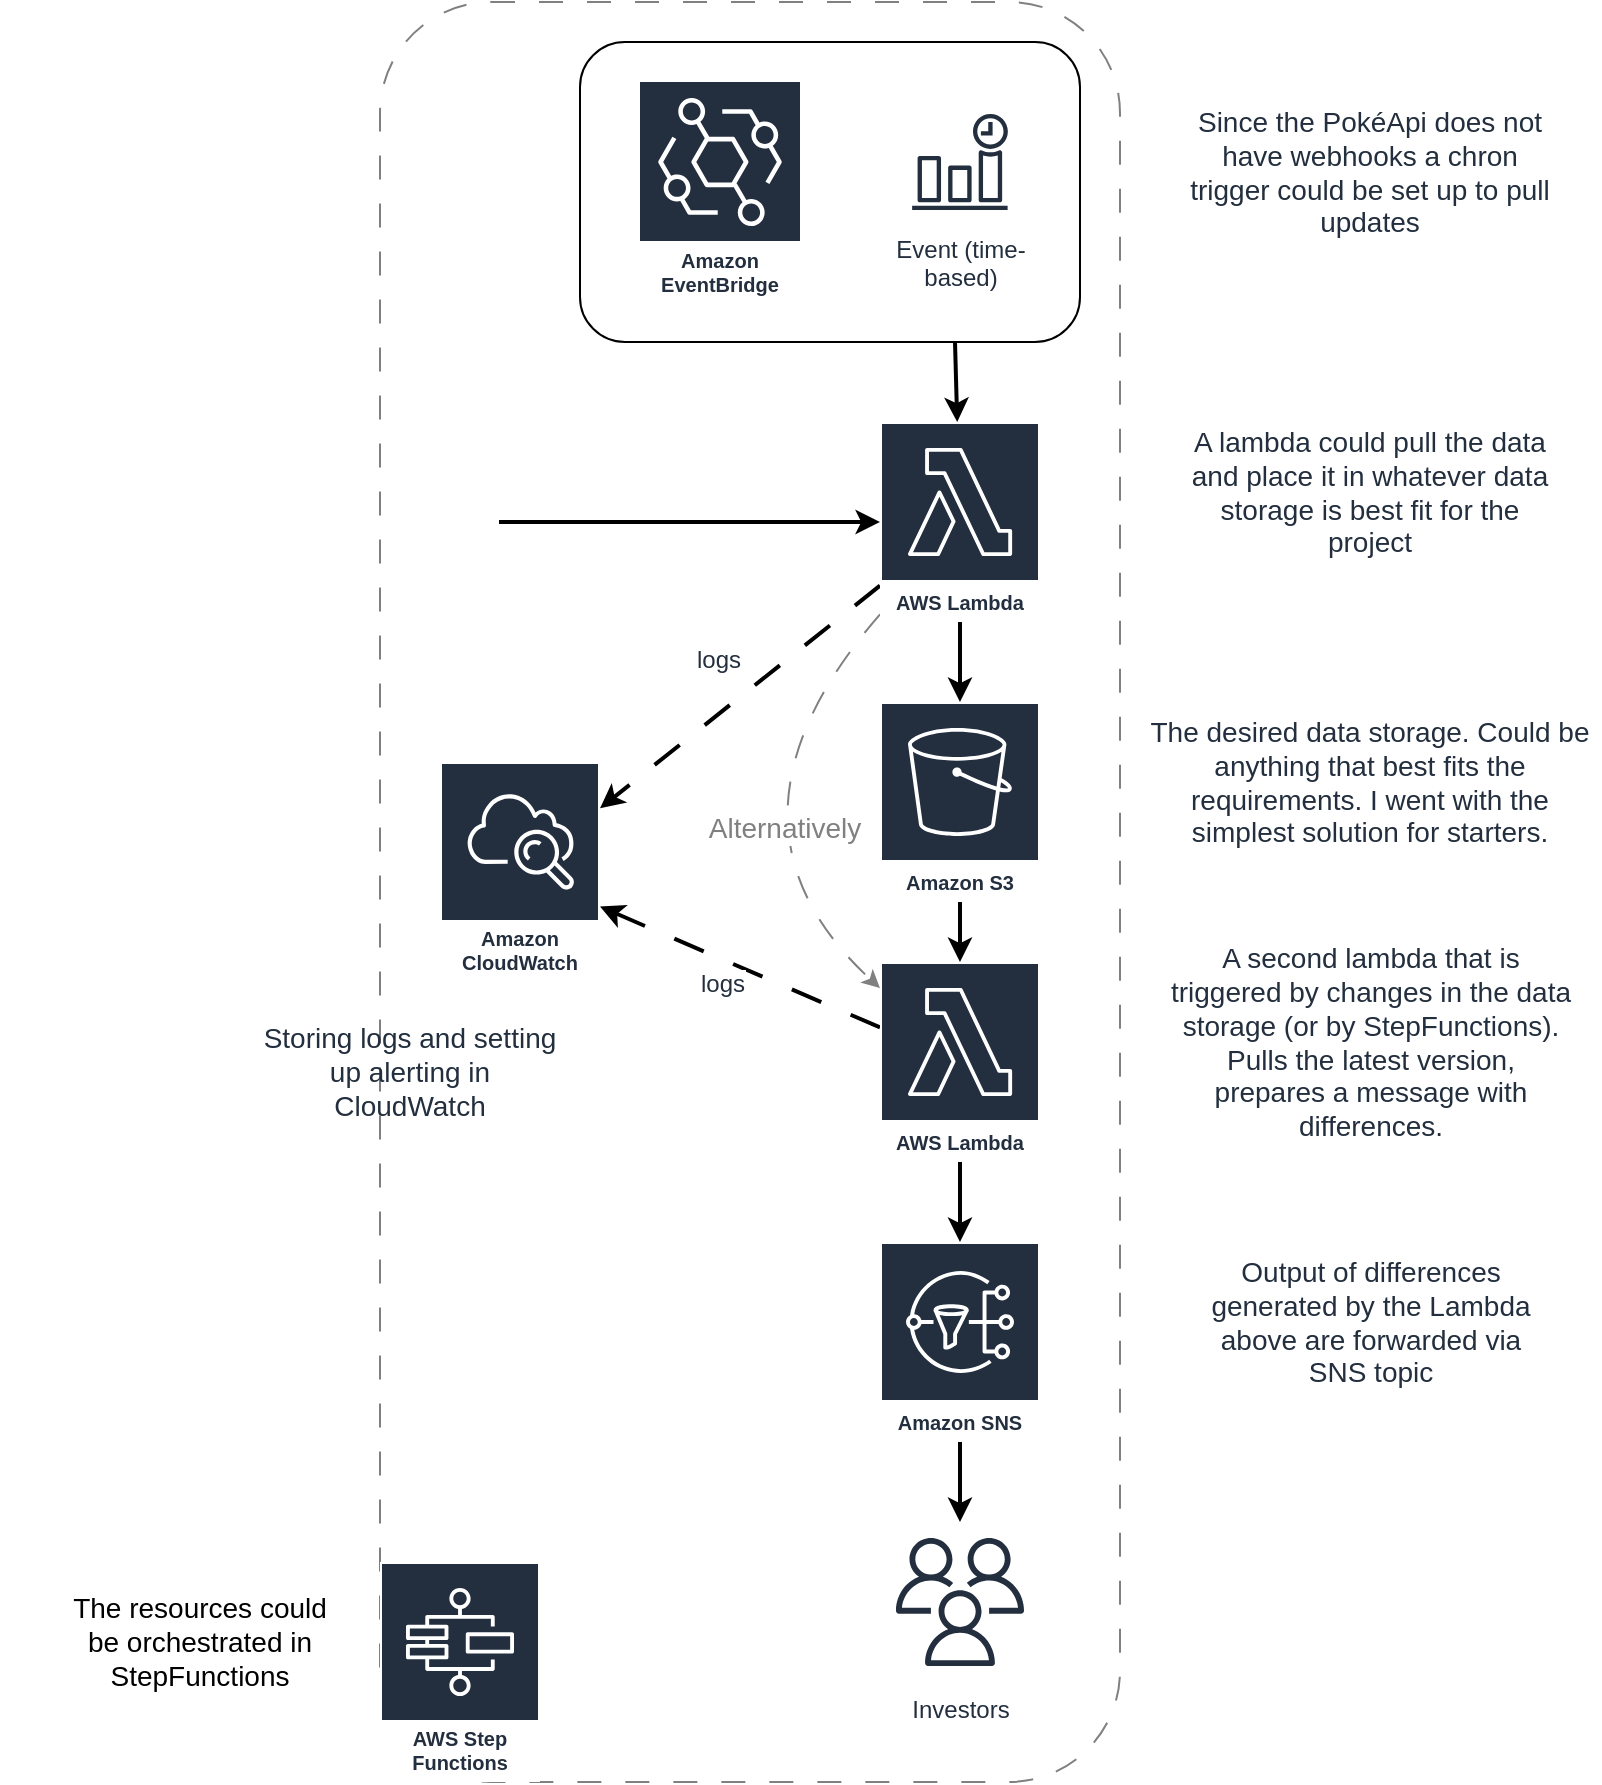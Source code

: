 <mxfile scale="1" border="10">
    <diagram id="oimfyBDkX4A0gMBnPt3u" name="Page-1">
        <mxGraphModel dx="1068" dy="651" grid="1" gridSize="10" guides="1" tooltips="1" connect="1" arrows="1" fold="1" page="1" pageScale="1" pageWidth="827" pageHeight="1027" background="#FFFFFF" math="0" shadow="0">
            <root>
                <mxCell id="0"/>
                <mxCell id="1" parent="0"/>
                <mxCell id="36" value="" style="rounded=1;whiteSpace=wrap;html=1;dashed=1;sketch=0;strokeColor=#808080;fontFamily=Helvetica;fontSize=14;fontColor=default;fillColor=none;gradientColor=none;strokeWidth=1;dashPattern=12 12;" vertex="1" parent="1">
                    <mxGeometry x="210" y="20" width="370" height="890" as="geometry"/>
                </mxCell>
                <mxCell id="13" value="" style="rounded=1;whiteSpace=wrap;html=1;dashed=0;sketch=0;strokeColor=#000000;fontFamily=Helvetica;fontSize=10;fontColor=#232F3E;fillColor=none;gradientColor=none;" vertex="1" parent="1">
                    <mxGeometry x="310" y="40" width="250" height="150" as="geometry"/>
                </mxCell>
                <mxCell id="21" style="edgeStyle=none;html=1;strokeWidth=2;fontFamily=Helvetica;fontSize=12;fontColor=#232F3E;startArrow=none;startFill=0;" edge="1" parent="1" source="2" target="20">
                    <mxGeometry relative="1" as="geometry"/>
                </mxCell>
                <mxCell id="2" value="Amazon S3" style="sketch=0;outlineConnect=0;fontColor=#232F3E;gradientColor=none;strokeColor=#ffffff;fillColor=#232F3E;dashed=0;verticalLabelPosition=middle;verticalAlign=bottom;align=center;html=1;whiteSpace=wrap;fontSize=10;fontStyle=1;spacing=3;shape=mxgraph.aws4.productIcon;prIcon=mxgraph.aws4.s3;" vertex="1" parent="1">
                    <mxGeometry x="460" y="370" width="80" height="100" as="geometry"/>
                </mxCell>
                <mxCell id="17" style="edgeStyle=none;html=1;strokeWidth=2;fontFamily=Helvetica;fontSize=10;fontColor=#232F3E;startArrow=none;startFill=0;" edge="1" parent="1" source="3" target="2">
                    <mxGeometry relative="1" as="geometry"/>
                </mxCell>
                <mxCell id="18" style="edgeStyle=none;html=1;strokeWidth=2;fontFamily=Helvetica;fontSize=10;fontColor=#232F3E;startArrow=none;startFill=0;dashed=1;dashPattern=8 8;" edge="1" parent="1" source="3" target="5">
                    <mxGeometry relative="1" as="geometry"/>
                </mxCell>
                <mxCell id="19" value="&lt;font style=&quot;font-size: 12px;&quot;&gt;logs&lt;/font&gt;" style="edgeLabel;html=1;align=center;verticalAlign=middle;resizable=0;points=[];fontSize=10;fontFamily=Helvetica;fontColor=#232F3E;" vertex="1" connectable="0" parent="18">
                    <mxGeometry x="-0.249" y="-4" relative="1" as="geometry">
                        <mxPoint x="-26" y="-2" as="offset"/>
                    </mxGeometry>
                </mxCell>
                <mxCell id="42" style="edgeStyle=none;html=1;strokeWidth=1;fontFamily=Helvetica;fontSize=14;fontColor=default;startArrow=none;startFill=0;dashed=1;dashPattern=12 12;strokeColor=#808080;curved=1;" edge="1" parent="1" source="3" target="20">
                    <mxGeometry relative="1" as="geometry">
                        <mxPoint x="450" y="330" as="sourcePoint"/>
                        <mxPoint x="450" y="510" as="targetPoint"/>
                        <Array as="points">
                            <mxPoint x="370" y="430"/>
                        </Array>
                    </mxGeometry>
                </mxCell>
                <mxCell id="43" value="Alternatively" style="edgeLabel;html=1;align=center;verticalAlign=middle;resizable=0;points=[];fontSize=14;fontFamily=Helvetica;fontColor=#808080;" vertex="1" connectable="0" parent="42">
                    <mxGeometry x="0.299" y="26" relative="1" as="geometry">
                        <mxPoint x="1" as="offset"/>
                    </mxGeometry>
                </mxCell>
                <mxCell id="3" value="AWS Lambda" style="sketch=0;outlineConnect=0;fontColor=#232F3E;gradientColor=none;strokeColor=#ffffff;fillColor=#232F3E;dashed=0;verticalLabelPosition=middle;verticalAlign=bottom;align=center;html=1;whiteSpace=wrap;fontSize=10;fontStyle=1;spacing=3;shape=mxgraph.aws4.productIcon;prIcon=mxgraph.aws4.lambda;" vertex="1" parent="1">
                    <mxGeometry x="460" y="230" width="80" height="100" as="geometry"/>
                </mxCell>
                <mxCell id="25" style="edgeStyle=none;html=1;strokeWidth=2;fontFamily=Helvetica;fontSize=12;fontColor=#232F3E;startArrow=none;startFill=0;" edge="1" parent="1" source="4" target="24">
                    <mxGeometry relative="1" as="geometry"/>
                </mxCell>
                <mxCell id="4" value="Amazon SNS" style="sketch=0;outlineConnect=0;fontColor=#232F3E;gradientColor=none;strokeColor=#ffffff;fillColor=#232F3E;dashed=0;verticalLabelPosition=middle;verticalAlign=bottom;align=center;html=1;whiteSpace=wrap;fontSize=10;fontStyle=1;spacing=3;shape=mxgraph.aws4.productIcon;prIcon=mxgraph.aws4.sns;" vertex="1" parent="1">
                    <mxGeometry x="460" y="640" width="80" height="100" as="geometry"/>
                </mxCell>
                <mxCell id="5" value="Amazon CloudWatch" style="sketch=0;outlineConnect=0;fontColor=#232F3E;gradientColor=none;strokeColor=#ffffff;fillColor=#232F3E;dashed=0;verticalLabelPosition=middle;verticalAlign=bottom;align=center;html=1;whiteSpace=wrap;fontSize=10;fontStyle=1;spacing=3;shape=mxgraph.aws4.productIcon;prIcon=mxgraph.aws4.cloudwatch;" vertex="1" parent="1">
                    <mxGeometry x="240" y="400" width="80" height="110" as="geometry"/>
                </mxCell>
                <mxCell id="30" style="edgeStyle=none;html=1;strokeWidth=2;fontFamily=Helvetica;fontSize=14;fontColor=#232F3E;startArrow=none;startFill=0;" edge="1" parent="1" source="6" target="3">
                    <mxGeometry relative="1" as="geometry"/>
                </mxCell>
                <mxCell id="6" value="" style="shape=image;verticalLabelPosition=bottom;labelBackgroundColor=default;verticalAlign=top;aspect=fixed;imageAspect=0;image=https://raw.githubusercontent.com/PokeAPI/media/master/logo/pokeapi_256.png;" vertex="1" parent="1">
                    <mxGeometry x="20.0" y="230" width="249.51" height="100" as="geometry"/>
                </mxCell>
                <mxCell id="15" style="edgeStyle=none;html=1;fontFamily=Helvetica;fontSize=10;fontColor=#232F3E;strokeWidth=2;exitX=0.75;exitY=1;exitDx=0;exitDy=0;" edge="1" parent="1" source="13" target="3">
                    <mxGeometry relative="1" as="geometry">
                        <mxPoint x="480" y="230" as="sourcePoint"/>
                    </mxGeometry>
                </mxCell>
                <mxCell id="7" value="Event (time-&#10;based)" style="sketch=0;outlineConnect=0;fontColor=#232F3E;gradientColor=none;strokeColor=#232F3E;fillColor=#ffffff;dashed=0;verticalLabelPosition=bottom;verticalAlign=top;align=center;html=1;fontSize=12;fontStyle=0;aspect=fixed;shape=mxgraph.aws4.resourceIcon;resIcon=mxgraph.aws4.event_time_based;" vertex="1" parent="1">
                    <mxGeometry x="470" y="70" width="60" height="60" as="geometry"/>
                </mxCell>
                <mxCell id="14" value="" style="group" vertex="1" connectable="0" parent="1">
                    <mxGeometry x="340" y="60" width="80" height="110" as="geometry"/>
                </mxCell>
                <mxCell id="10" value="" style="sketch=0;points=[[0,0,0],[0.25,0,0],[0.5,0,0],[0.75,0,0],[1,0,0],[0,1,0],[0.25,1,0],[0.5,1,0],[0.75,1,0],[1,1,0],[0,0.25,0],[0,0.5,0],[0,0.75,0],[1,0.25,0],[1,0.5,0],[1,0.75,0]];outlineConnect=0;fontColor=#232F3E;gradientColor=none;strokeColor=#ffffff;fillColor=#232F3E;dashed=0;verticalLabelPosition=middle;verticalAlign=middle;align=center;html=1;whiteSpace=wrap;fontSize=10;fontStyle=1;spacing=3;shape=mxgraph.aws4.productIcon;prIcon=mxgraph.aws4.lambda;shape=mxgraph.aws4.resourceIcon;resIcon=mxgraph.aws4.eventbridge;fontFamily=Helvetica;labelPosition=center;" vertex="1" parent="14">
                    <mxGeometry width="80" height="80" as="geometry"/>
                </mxCell>
                <mxCell id="11" value="Amazon EventBridge" style="rounded=0;whiteSpace=wrap;html=1;dashed=0;sketch=0;strokeColor=#ffffff;fontFamily=Helvetica;fontSize=10;fontColor=#232F3E;fillColor=#FFFFFF;gradientColor=none;fontStyle=1;verticalAlign=bottom;" vertex="1" parent="14">
                    <mxGeometry y="80" width="80" height="30" as="geometry"/>
                </mxCell>
                <mxCell id="22" style="edgeStyle=none;html=1;strokeWidth=2;fontFamily=Helvetica;fontSize=12;fontColor=#232F3E;startArrow=none;startFill=0;" edge="1" parent="1" source="20" target="4">
                    <mxGeometry relative="1" as="geometry"/>
                </mxCell>
                <mxCell id="26" style="edgeStyle=none;html=1;strokeWidth=2;fontFamily=Helvetica;fontSize=12;fontColor=#232F3E;startArrow=none;startFill=0;dashed=1;dashPattern=8 8;" edge="1" parent="1" source="20" target="5">
                    <mxGeometry relative="1" as="geometry"/>
                </mxCell>
                <mxCell id="27" value="logs" style="edgeLabel;html=1;align=center;verticalAlign=middle;resizable=0;points=[];fontSize=12;fontFamily=Helvetica;fontColor=#232F3E;" vertex="1" connectable="0" parent="26">
                    <mxGeometry x="0.001" relative="1" as="geometry">
                        <mxPoint x="-9" y="8" as="offset"/>
                    </mxGeometry>
                </mxCell>
                <mxCell id="20" value="AWS Lambda" style="sketch=0;outlineConnect=0;fontColor=#232F3E;gradientColor=none;strokeColor=#ffffff;fillColor=#232F3E;dashed=0;verticalLabelPosition=middle;verticalAlign=bottom;align=center;html=1;whiteSpace=wrap;fontSize=10;fontStyle=1;spacing=3;shape=mxgraph.aws4.productIcon;prIcon=mxgraph.aws4.lambda;fontFamily=Helvetica;" vertex="1" parent="1">
                    <mxGeometry x="460" y="500" width="80" height="100" as="geometry"/>
                </mxCell>
                <mxCell id="24" value="Investors" style="sketch=0;outlineConnect=0;fontColor=#232F3E;gradientColor=none;strokeColor=#232F3E;fillColor=#ffffff;dashed=0;verticalLabelPosition=bottom;verticalAlign=top;align=center;html=1;fontSize=12;fontStyle=0;aspect=fixed;shape=mxgraph.aws4.resourceIcon;resIcon=mxgraph.aws4.users;fontFamily=Helvetica;" vertex="1" parent="1">
                    <mxGeometry x="460" y="780" width="80" height="80" as="geometry"/>
                </mxCell>
                <mxCell id="28" value="Storing logs and setting up alerting in CloudWatch" style="text;html=1;strokeColor=none;fillColor=none;align=center;verticalAlign=middle;whiteSpace=wrap;rounded=0;dashed=0;sketch=0;fontFamily=Helvetica;fontSize=14;fontColor=#232F3E;" vertex="1" parent="1">
                    <mxGeometry x="150" y="520" width="150" height="70" as="geometry"/>
                </mxCell>
                <mxCell id="29" value="Since the PokéApi does not have webhooks a chron trigger could be set up to pull updates" style="text;html=1;strokeColor=none;fillColor=none;align=center;verticalAlign=middle;whiteSpace=wrap;rounded=0;dashed=0;sketch=0;fontFamily=Helvetica;fontSize=14;fontColor=#232F3E;" vertex="1" parent="1">
                    <mxGeometry x="610" y="50" width="190" height="110" as="geometry"/>
                </mxCell>
                <mxCell id="32" value="&lt;span style=&quot;&quot;&gt;A lambda could pull the data and place it in whatever data storage is best fit for the project&lt;/span&gt;" style="text;html=1;strokeColor=none;fillColor=none;align=center;verticalAlign=middle;whiteSpace=wrap;rounded=0;dashed=0;sketch=0;fontFamily=Helvetica;fontSize=14;fontColor=#232F3E;" vertex="1" parent="1">
                    <mxGeometry x="610" y="210" width="190" height="110" as="geometry"/>
                </mxCell>
                <mxCell id="33" value="The desired data storage. Could be anything that best fits the requirements. I went with the simplest solution for starters." style="text;html=1;strokeColor=none;fillColor=none;align=center;verticalAlign=middle;whiteSpace=wrap;rounded=0;dashed=0;sketch=0;fontFamily=Helvetica;fontSize=14;fontColor=#232F3E;" vertex="1" parent="1">
                    <mxGeometry x="590" y="360" width="230" height="100" as="geometry"/>
                </mxCell>
                <mxCell id="34" value="A second lambda that is triggered by changes in the data storage (or by StepFunctions). Pulls the latest version, prepares a message with differences." style="text;html=1;strokeColor=none;fillColor=none;align=center;verticalAlign=middle;whiteSpace=wrap;rounded=0;dashed=0;sketch=0;fontFamily=Helvetica;fontSize=14;fontColor=#232F3E;" vertex="1" parent="1">
                    <mxGeometry x="602.5" y="485" width="205" height="110" as="geometry"/>
                </mxCell>
                <mxCell id="35" value="Output of differences generated by the Lambda above are forwarded via SNS topic" style="text;html=1;strokeColor=none;fillColor=none;align=center;verticalAlign=middle;whiteSpace=wrap;rounded=0;dashed=0;sketch=0;fontFamily=Helvetica;fontSize=14;fontColor=#232F3E;" vertex="1" parent="1">
                    <mxGeometry x="618.75" y="640" width="172.5" height="80" as="geometry"/>
                </mxCell>
                <mxCell id="40" value="AWS Step Functions" style="sketch=0;outlineConnect=0;fontColor=#232F3E;gradientColor=none;strokeColor=#ffffff;fillColor=#232F3E;dashed=0;verticalLabelPosition=middle;verticalAlign=bottom;align=center;html=1;whiteSpace=wrap;fontSize=10;fontStyle=1;spacing=3;shape=mxgraph.aws4.productIcon;prIcon=mxgraph.aws4.step_functions;fontFamily=Helvetica;" vertex="1" parent="1">
                    <mxGeometry x="210" y="800" width="80" height="110" as="geometry"/>
                </mxCell>
                <mxCell id="41" value="The resources could be orchestrated in StepFunctions" style="text;html=1;strokeColor=none;fillColor=none;align=center;verticalAlign=middle;whiteSpace=wrap;rounded=0;dashed=0;sketch=0;fontFamily=Helvetica;fontSize=14;fontColor=default;" vertex="1" parent="1">
                    <mxGeometry x="50" y="800" width="140" height="80" as="geometry"/>
                </mxCell>
            </root>
        </mxGraphModel>
    </diagram>
</mxfile>